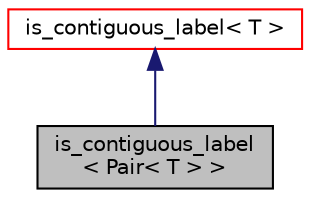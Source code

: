 digraph "is_contiguous_label&lt; Pair&lt; T &gt; &gt;"
{
  bgcolor="transparent";
  edge [fontname="Helvetica",fontsize="10",labelfontname="Helvetica",labelfontsize="10"];
  node [fontname="Helvetica",fontsize="10",shape=record];
  Node1 [label="is_contiguous_label\l\< Pair\< T \> \>",height=0.2,width=0.4,color="black", fillcolor="grey75", style="filled" fontcolor="black"];
  Node2 -> Node1 [dir="back",color="midnightblue",fontsize="10",style="solid",fontname="Helvetica"];
  Node2 [label="is_contiguous_label\< T \>",height=0.2,width=0.4,color="red",URL="$structFoam_1_1is__contiguous__label.html",tooltip="A template class to specify if a data type is composed solely of Foam::label elements. "];
}
